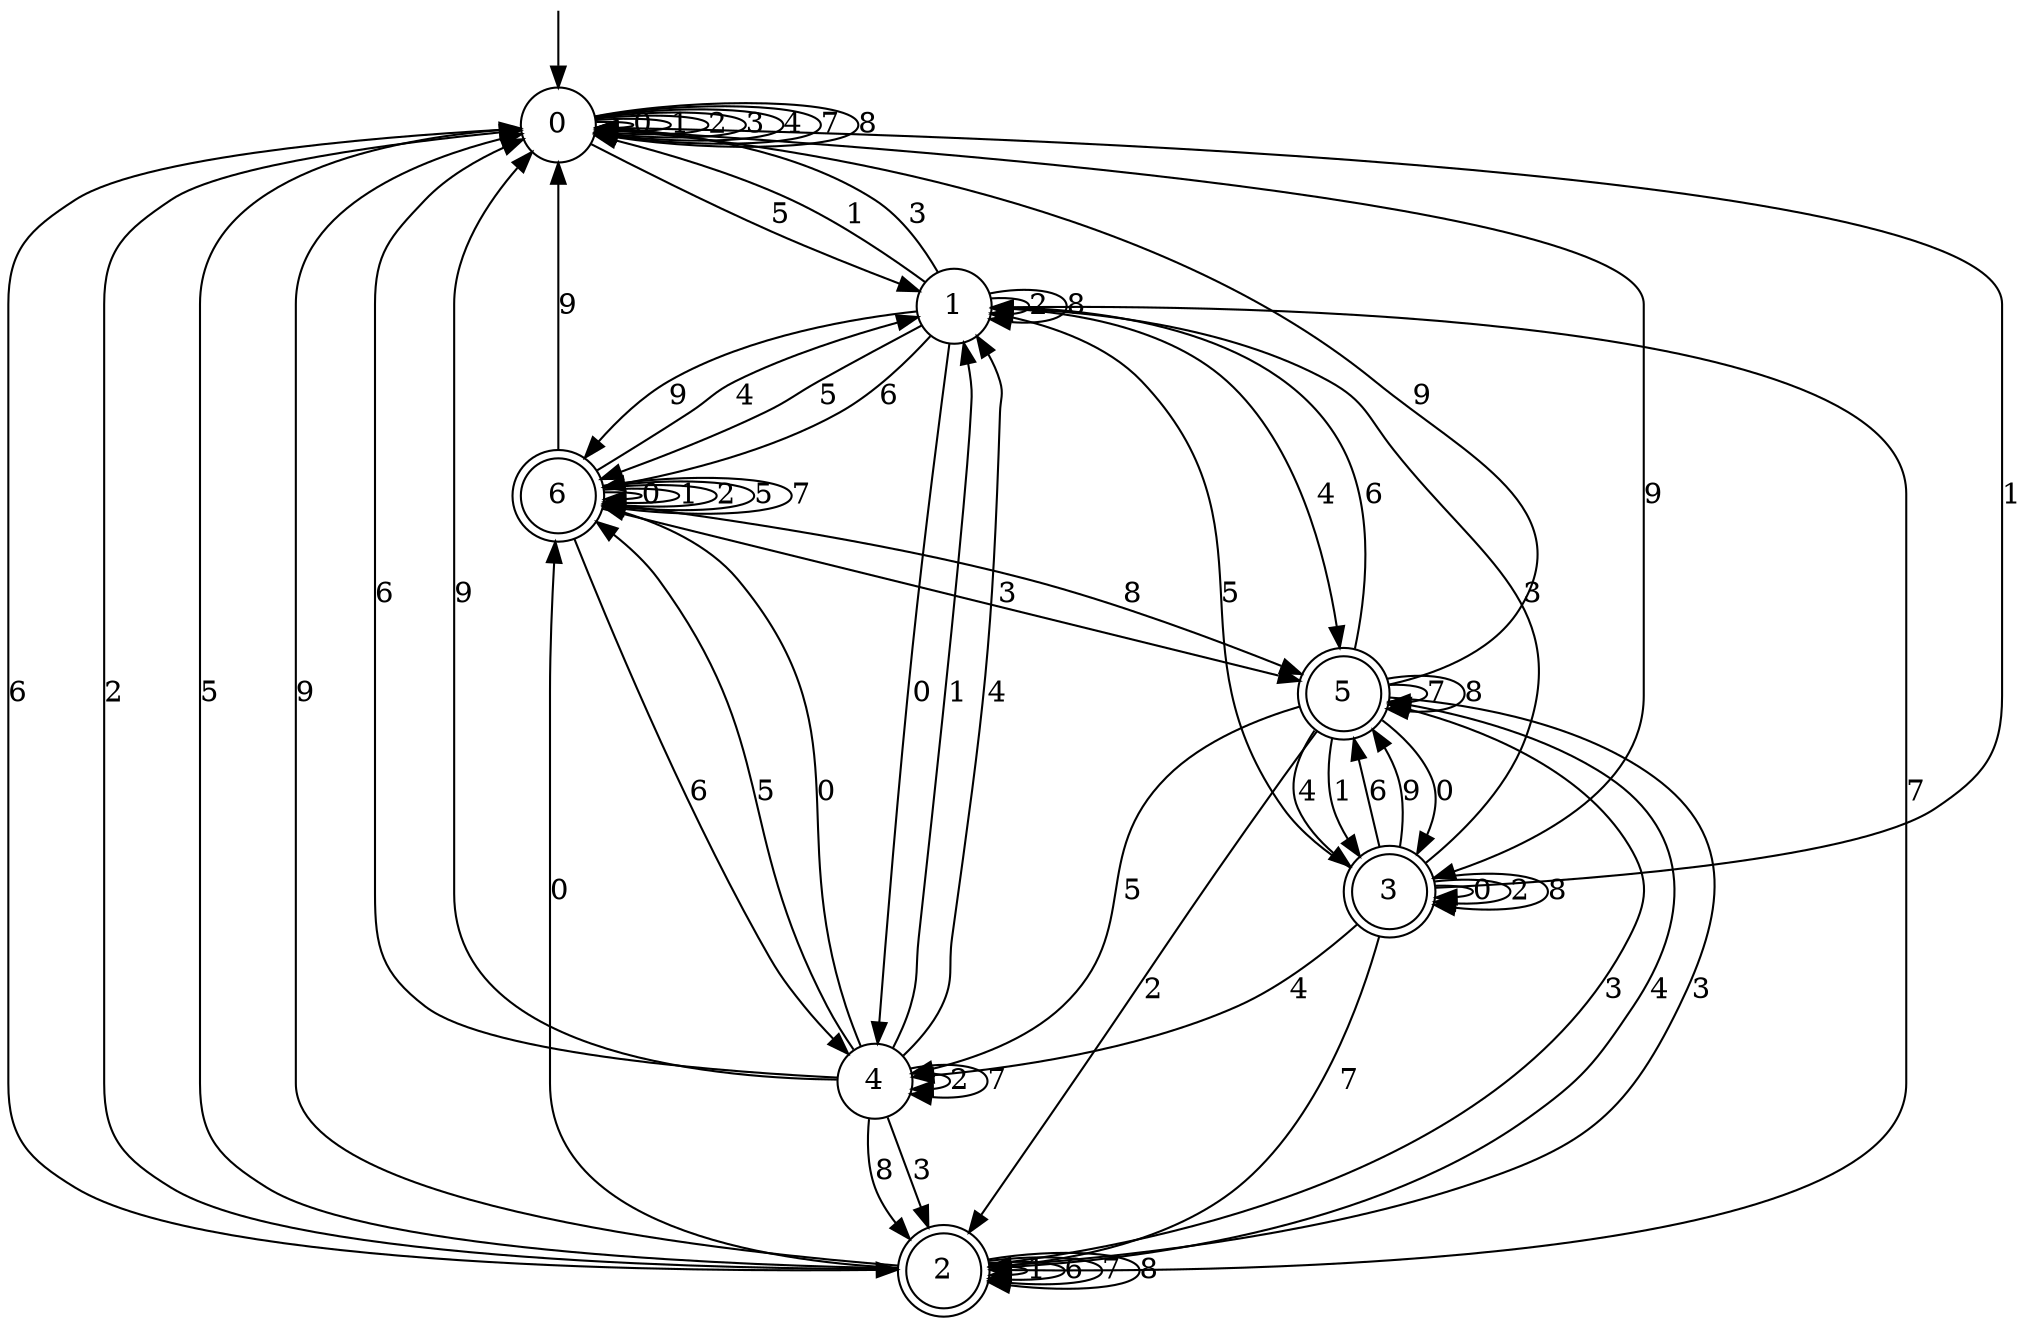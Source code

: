 digraph g {

	s0 [shape="circle" label="0"];
	s1 [shape="circle" label="1"];
	s2 [shape="doublecircle" label="2"];
	s3 [shape="doublecircle" label="3"];
	s4 [shape="circle" label="4"];
	s5 [shape="doublecircle" label="5"];
	s6 [shape="doublecircle" label="6"];
	s0 -> s0 [label="0"];
	s0 -> s0 [label="1"];
	s0 -> s0 [label="2"];
	s0 -> s0 [label="3"];
	s0 -> s0 [label="4"];
	s0 -> s1 [label="5"];
	s0 -> s2 [label="6"];
	s0 -> s0 [label="7"];
	s0 -> s0 [label="8"];
	s0 -> s3 [label="9"];
	s1 -> s4 [label="0"];
	s1 -> s0 [label="1"];
	s1 -> s1 [label="2"];
	s1 -> s0 [label="3"];
	s1 -> s5 [label="4"];
	s1 -> s6 [label="5"];
	s1 -> s6 [label="6"];
	s1 -> s2 [label="7"];
	s1 -> s1 [label="8"];
	s1 -> s6 [label="9"];
	s2 -> s6 [label="0"];
	s2 -> s2 [label="1"];
	s2 -> s0 [label="2"];
	s2 -> s5 [label="3"];
	s2 -> s5 [label="4"];
	s2 -> s0 [label="5"];
	s2 -> s2 [label="6"];
	s2 -> s2 [label="7"];
	s2 -> s2 [label="8"];
	s2 -> s0 [label="9"];
	s3 -> s3 [label="0"];
	s3 -> s0 [label="1"];
	s3 -> s3 [label="2"];
	s3 -> s1 [label="3"];
	s3 -> s4 [label="4"];
	s3 -> s1 [label="5"];
	s3 -> s5 [label="6"];
	s3 -> s2 [label="7"];
	s3 -> s3 [label="8"];
	s3 -> s5 [label="9"];
	s4 -> s6 [label="0"];
	s4 -> s1 [label="1"];
	s4 -> s4 [label="2"];
	s4 -> s2 [label="3"];
	s4 -> s1 [label="4"];
	s4 -> s6 [label="5"];
	s4 -> s0 [label="6"];
	s4 -> s4 [label="7"];
	s4 -> s2 [label="8"];
	s4 -> s0 [label="9"];
	s5 -> s3 [label="0"];
	s5 -> s3 [label="1"];
	s5 -> s2 [label="2"];
	s5 -> s2 [label="3"];
	s5 -> s3 [label="4"];
	s5 -> s4 [label="5"];
	s5 -> s1 [label="6"];
	s5 -> s5 [label="7"];
	s5 -> s5 [label="8"];
	s5 -> s0 [label="9"];
	s6 -> s6 [label="0"];
	s6 -> s6 [label="1"];
	s6 -> s6 [label="2"];
	s6 -> s5 [label="3"];
	s6 -> s1 [label="4"];
	s6 -> s6 [label="5"];
	s6 -> s4 [label="6"];
	s6 -> s6 [label="7"];
	s6 -> s5 [label="8"];
	s6 -> s0 [label="9"];

__start0 [label="" shape="none" width="0" height="0"];
__start0 -> s0;

}
